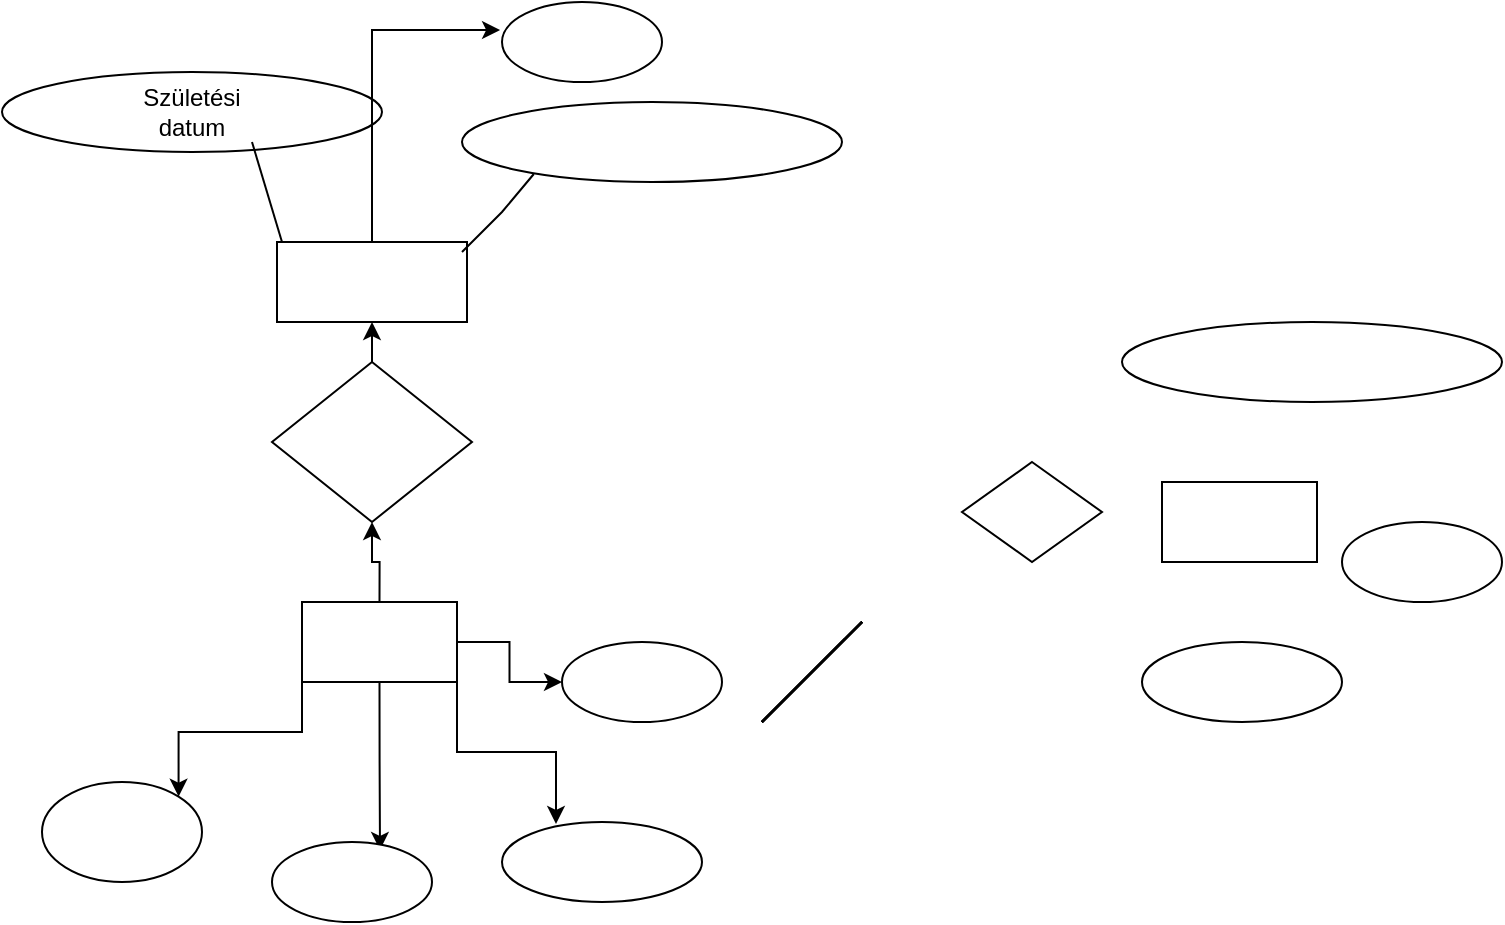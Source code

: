 <mxfile version="21.7.4" type="device">
  <diagram name="1 oldal" id="buPjTpMKFAXJCyazPLof">
    <mxGraphModel dx="1434" dy="790" grid="1" gridSize="10" guides="1" tooltips="1" connect="1" arrows="1" fold="1" page="1" pageScale="1" pageWidth="827" pageHeight="1169" math="0" shadow="0">
      <root>
        <mxCell id="0" />
        <mxCell id="1" parent="0" />
        <mxCell id="HjVw_L2ExybgunPa3fXr-1" value="" style="ellipse;whiteSpace=wrap;html=1;" vertex="1" parent="1">
          <mxGeometry x="10" y="105" width="190" height="40" as="geometry" />
        </mxCell>
        <mxCell id="HjVw_L2ExybgunPa3fXr-2" value="Születési datum" style="text;html=1;strokeColor=none;fillColor=none;align=center;verticalAlign=middle;whiteSpace=wrap;rounded=0;" vertex="1" parent="1">
          <mxGeometry x="75" y="110" width="60" height="30" as="geometry" />
        </mxCell>
        <mxCell id="HjVw_L2ExybgunPa3fXr-3" value="" style="ellipse;whiteSpace=wrap;html=1;" vertex="1" parent="1">
          <mxGeometry x="260" y="70" width="80" height="40" as="geometry" />
        </mxCell>
        <mxCell id="HjVw_L2ExybgunPa3fXr-4" value="" style="ellipse;whiteSpace=wrap;html=1;" vertex="1" parent="1">
          <mxGeometry x="240" y="120" width="190" height="40" as="geometry" />
        </mxCell>
        <mxCell id="HjVw_L2ExybgunPa3fXr-22" style="edgeStyle=orthogonalEdgeStyle;rounded=0;orthogonalLoop=1;jettySize=auto;html=1;exitX=0.5;exitY=0;exitDx=0;exitDy=0;entryX=-0.012;entryY=0.35;entryDx=0;entryDy=0;entryPerimeter=0;" edge="1" parent="1" source="HjVw_L2ExybgunPa3fXr-5" target="HjVw_L2ExybgunPa3fXr-3">
          <mxGeometry relative="1" as="geometry" />
        </mxCell>
        <mxCell id="HjVw_L2ExybgunPa3fXr-5" value="" style="rounded=0;whiteSpace=wrap;html=1;" vertex="1" parent="1">
          <mxGeometry x="147.5" y="190" width="95" height="40" as="geometry" />
        </mxCell>
        <mxCell id="HjVw_L2ExybgunPa3fXr-25" style="edgeStyle=orthogonalEdgeStyle;rounded=0;orthogonalLoop=1;jettySize=auto;html=1;exitX=0.5;exitY=0;exitDx=0;exitDy=0;entryX=0.5;entryY=1;entryDx=0;entryDy=0;" edge="1" parent="1" source="HjVw_L2ExybgunPa3fXr-6" target="HjVw_L2ExybgunPa3fXr-5">
          <mxGeometry relative="1" as="geometry" />
        </mxCell>
        <mxCell id="HjVw_L2ExybgunPa3fXr-6" value="" style="rhombus;whiteSpace=wrap;html=1;" vertex="1" parent="1">
          <mxGeometry x="145" y="250" width="100" height="80" as="geometry" />
        </mxCell>
        <mxCell id="HjVw_L2ExybgunPa3fXr-27" style="edgeStyle=orthogonalEdgeStyle;rounded=0;orthogonalLoop=1;jettySize=auto;html=1;exitX=0.5;exitY=0;exitDx=0;exitDy=0;entryX=0.5;entryY=1;entryDx=0;entryDy=0;" edge="1" parent="1" source="HjVw_L2ExybgunPa3fXr-8" target="HjVw_L2ExybgunPa3fXr-6">
          <mxGeometry relative="1" as="geometry" />
        </mxCell>
        <mxCell id="HjVw_L2ExybgunPa3fXr-30" style="edgeStyle=orthogonalEdgeStyle;rounded=0;orthogonalLoop=1;jettySize=auto;html=1;exitX=0;exitY=1;exitDx=0;exitDy=0;entryX=1;entryY=0;entryDx=0;entryDy=0;" edge="1" parent="1" source="HjVw_L2ExybgunPa3fXr-8" target="HjVw_L2ExybgunPa3fXr-10">
          <mxGeometry relative="1" as="geometry" />
        </mxCell>
        <mxCell id="HjVw_L2ExybgunPa3fXr-34" style="edgeStyle=orthogonalEdgeStyle;rounded=0;orthogonalLoop=1;jettySize=auto;html=1;exitX=0.5;exitY=1;exitDx=0;exitDy=0;entryX=0.675;entryY=0.1;entryDx=0;entryDy=0;entryPerimeter=0;" edge="1" parent="1" source="HjVw_L2ExybgunPa3fXr-8" target="HjVw_L2ExybgunPa3fXr-11">
          <mxGeometry relative="1" as="geometry" />
        </mxCell>
        <mxCell id="HjVw_L2ExybgunPa3fXr-36" style="edgeStyle=orthogonalEdgeStyle;rounded=0;orthogonalLoop=1;jettySize=auto;html=1;exitX=1;exitY=1;exitDx=0;exitDy=0;entryX=0.27;entryY=0.025;entryDx=0;entryDy=0;entryPerimeter=0;" edge="1" parent="1" source="HjVw_L2ExybgunPa3fXr-8" target="HjVw_L2ExybgunPa3fXr-12">
          <mxGeometry relative="1" as="geometry" />
        </mxCell>
        <mxCell id="HjVw_L2ExybgunPa3fXr-38" style="edgeStyle=orthogonalEdgeStyle;rounded=0;orthogonalLoop=1;jettySize=auto;html=1;exitX=1;exitY=0.5;exitDx=0;exitDy=0;" edge="1" parent="1" source="HjVw_L2ExybgunPa3fXr-8" target="HjVw_L2ExybgunPa3fXr-9">
          <mxGeometry relative="1" as="geometry" />
        </mxCell>
        <mxCell id="HjVw_L2ExybgunPa3fXr-8" value="" style="rounded=0;whiteSpace=wrap;html=1;" vertex="1" parent="1">
          <mxGeometry x="160" y="370" width="77.5" height="40" as="geometry" />
        </mxCell>
        <mxCell id="HjVw_L2ExybgunPa3fXr-9" value="" style="ellipse;whiteSpace=wrap;html=1;" vertex="1" parent="1">
          <mxGeometry x="290" y="390" width="80" height="40" as="geometry" />
        </mxCell>
        <mxCell id="HjVw_L2ExybgunPa3fXr-10" value="" style="ellipse;whiteSpace=wrap;html=1;" vertex="1" parent="1">
          <mxGeometry x="30" y="460" width="80" height="50" as="geometry" />
        </mxCell>
        <mxCell id="HjVw_L2ExybgunPa3fXr-11" value="" style="ellipse;whiteSpace=wrap;html=1;" vertex="1" parent="1">
          <mxGeometry x="145" y="490" width="80" height="40" as="geometry" />
        </mxCell>
        <mxCell id="HjVw_L2ExybgunPa3fXr-12" value="" style="ellipse;whiteSpace=wrap;html=1;" vertex="1" parent="1">
          <mxGeometry x="260" y="480" width="100" height="40" as="geometry" />
        </mxCell>
        <mxCell id="HjVw_L2ExybgunPa3fXr-13" value="" style="ellipse;whiteSpace=wrap;html=1;" vertex="1" parent="1">
          <mxGeometry x="570" y="230" width="190" height="40" as="geometry" />
        </mxCell>
        <mxCell id="HjVw_L2ExybgunPa3fXr-14" value="" style="ellipse;whiteSpace=wrap;html=1;" vertex="1" parent="1">
          <mxGeometry x="680" y="330" width="80" height="40" as="geometry" />
        </mxCell>
        <mxCell id="HjVw_L2ExybgunPa3fXr-15" value="" style="ellipse;whiteSpace=wrap;html=1;" vertex="1" parent="1">
          <mxGeometry x="580" y="390" width="100" height="40" as="geometry" />
        </mxCell>
        <mxCell id="HjVw_L2ExybgunPa3fXr-16" value="" style="rhombus;whiteSpace=wrap;html=1;" vertex="1" parent="1">
          <mxGeometry x="490" y="300" width="70" height="50" as="geometry" />
        </mxCell>
        <mxCell id="HjVw_L2ExybgunPa3fXr-17" value="" style="rounded=0;whiteSpace=wrap;html=1;" vertex="1" parent="1">
          <mxGeometry x="590" y="310" width="77.5" height="40" as="geometry" />
        </mxCell>
        <mxCell id="HjVw_L2ExybgunPa3fXr-18" value="" style="endArrow=none;html=1;rounded=0;entryX=1;entryY=1;entryDx=0;entryDy=0;" edge="1" parent="1" target="HjVw_L2ExybgunPa3fXr-2">
          <mxGeometry width="50" height="50" relative="1" as="geometry">
            <mxPoint x="150" y="190" as="sourcePoint" />
            <mxPoint x="200" y="140" as="targetPoint" />
          </mxGeometry>
        </mxCell>
        <mxCell id="HjVw_L2ExybgunPa3fXr-19" value="" style="endArrow=none;html=1;rounded=0;entryX=0.189;entryY=0.9;entryDx=0;entryDy=0;entryPerimeter=0;" edge="1" parent="1" target="HjVw_L2ExybgunPa3fXr-4">
          <mxGeometry width="50" height="50" relative="1" as="geometry">
            <mxPoint x="240" y="195" as="sourcePoint" />
            <mxPoint x="280" y="175" as="targetPoint" />
            <Array as="points">
              <mxPoint x="260" y="175" />
            </Array>
          </mxGeometry>
        </mxCell>
        <mxCell id="HjVw_L2ExybgunPa3fXr-20" value="" style="endArrow=none;html=1;rounded=0;" edge="1" parent="1">
          <mxGeometry width="50" height="50" relative="1" as="geometry">
            <mxPoint x="390" y="430" as="sourcePoint" />
            <mxPoint x="440" y="380" as="targetPoint" />
          </mxGeometry>
        </mxCell>
        <mxCell id="HjVw_L2ExybgunPa3fXr-21" value="" style="endArrow=none;html=1;rounded=0;" edge="1" parent="1">
          <mxGeometry width="50" height="50" relative="1" as="geometry">
            <mxPoint x="390" y="430" as="sourcePoint" />
            <mxPoint x="440" y="380" as="targetPoint" />
          </mxGeometry>
        </mxCell>
        <mxCell id="HjVw_L2ExybgunPa3fXr-23" value="" style="endArrow=none;html=1;rounded=0;" edge="1" parent="1">
          <mxGeometry width="50" height="50" relative="1" as="geometry">
            <mxPoint x="390" y="430" as="sourcePoint" />
            <mxPoint x="440" y="380" as="targetPoint" />
          </mxGeometry>
        </mxCell>
        <mxCell id="HjVw_L2ExybgunPa3fXr-24" value="" style="endArrow=none;html=1;rounded=0;" edge="1" parent="1">
          <mxGeometry width="50" height="50" relative="1" as="geometry">
            <mxPoint x="390" y="430" as="sourcePoint" />
            <mxPoint x="440" y="380" as="targetPoint" />
          </mxGeometry>
        </mxCell>
        <mxCell id="HjVw_L2ExybgunPa3fXr-26" value="" style="endArrow=none;html=1;rounded=0;" edge="1" parent="1">
          <mxGeometry width="50" height="50" relative="1" as="geometry">
            <mxPoint x="390" y="430" as="sourcePoint" />
            <mxPoint x="440" y="380" as="targetPoint" />
          </mxGeometry>
        </mxCell>
        <mxCell id="HjVw_L2ExybgunPa3fXr-28" value="" style="endArrow=none;html=1;rounded=0;" edge="1" parent="1">
          <mxGeometry width="50" height="50" relative="1" as="geometry">
            <mxPoint x="390" y="430" as="sourcePoint" />
            <mxPoint x="440" y="380" as="targetPoint" />
          </mxGeometry>
        </mxCell>
        <mxCell id="HjVw_L2ExybgunPa3fXr-29" value="" style="endArrow=none;html=1;rounded=0;" edge="1" parent="1">
          <mxGeometry width="50" height="50" relative="1" as="geometry">
            <mxPoint x="390" y="430" as="sourcePoint" />
            <mxPoint x="440" y="380" as="targetPoint" />
          </mxGeometry>
        </mxCell>
        <mxCell id="HjVw_L2ExybgunPa3fXr-31" value="" style="endArrow=none;html=1;rounded=0;" edge="1" parent="1">
          <mxGeometry width="50" height="50" relative="1" as="geometry">
            <mxPoint x="390" y="430" as="sourcePoint" />
            <mxPoint x="440" y="380" as="targetPoint" />
          </mxGeometry>
        </mxCell>
        <mxCell id="HjVw_L2ExybgunPa3fXr-32" value="" style="endArrow=none;html=1;rounded=0;" edge="1" parent="1">
          <mxGeometry width="50" height="50" relative="1" as="geometry">
            <mxPoint x="390" y="430" as="sourcePoint" />
            <mxPoint x="440" y="380" as="targetPoint" />
          </mxGeometry>
        </mxCell>
        <mxCell id="HjVw_L2ExybgunPa3fXr-33" value="" style="endArrow=none;html=1;rounded=0;" edge="1" parent="1">
          <mxGeometry width="50" height="50" relative="1" as="geometry">
            <mxPoint x="390" y="430" as="sourcePoint" />
            <mxPoint x="440" y="380" as="targetPoint" />
          </mxGeometry>
        </mxCell>
        <mxCell id="HjVw_L2ExybgunPa3fXr-35" value="" style="endArrow=none;html=1;rounded=0;" edge="1" parent="1">
          <mxGeometry width="50" height="50" relative="1" as="geometry">
            <mxPoint x="390" y="430" as="sourcePoint" />
            <mxPoint x="440" y="380" as="targetPoint" />
          </mxGeometry>
        </mxCell>
        <mxCell id="HjVw_L2ExybgunPa3fXr-37" value="" style="endArrow=none;html=1;rounded=0;" edge="1" parent="1">
          <mxGeometry width="50" height="50" relative="1" as="geometry">
            <mxPoint x="390" y="430" as="sourcePoint" />
            <mxPoint x="440" y="380" as="targetPoint" />
          </mxGeometry>
        </mxCell>
      </root>
    </mxGraphModel>
  </diagram>
</mxfile>
